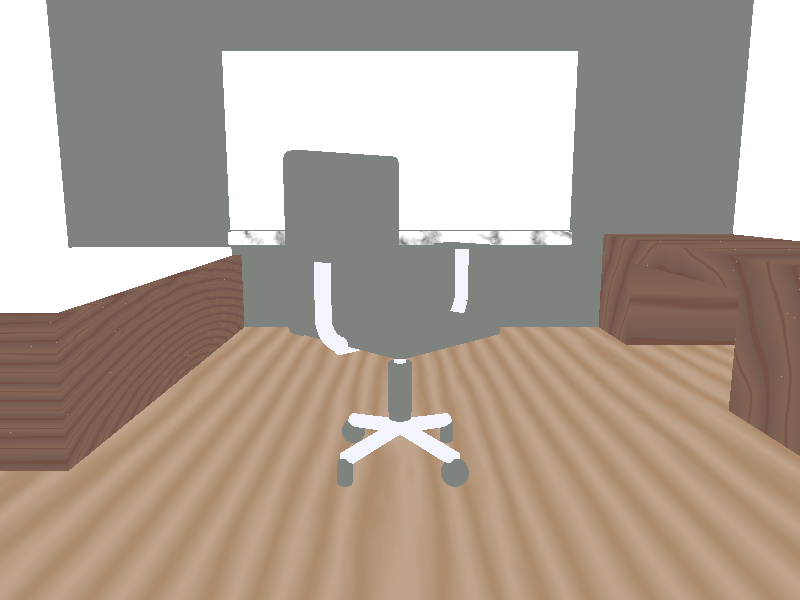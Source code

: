 #include "colors.inc"
#include "woods.inc"
#include "textures.inc"
#include "skies.inc"
#include "stones.inc"
#include "shapes.inc"
#include "metals.inc"

#declare MyGray = rgb<53/255, 58/255, 55/255>;

camera {
//    location <0, 7, 5>
//    look_at <0, 0, 5>
    //location <2.5, 2.5, 3> // camera wall near the window
    //look_at <-2.5, 0, 5> // camera wall near the window
    //location <15, 2, 0> // room from the side
    //look_at <0, 1, 0> // room from the side
    location <0, 2, -4>
    look_at <0, 1, 2>
}

sky_sphere { S_Cloud2 }

plane {
    <0, 1, 0>, 0
    pigment { Green }
}

#declare ground_ceiling = box {
    <-1, 0, -1>, <1, 2, 1>
    scale <0, 0.01, 0>
}

#declare wall = box {
    <-1, 0, -1>, <1, 2, 1>
    scale <0.02, 0.5, 0>
}
// Glass of the window
#declare glass = intersection {
    object {
        box {
            <-1, 0, -1>, <1, 2, 1>
            translate 1.25 * y
            scale <0.25, 0.25, 0.5>
        }
    }
    object {
        wall
    }
    texture { Glass }
}
// Sill of the window
#declare sill = object {
    Round_Box(<-1, 0, -1>, <1, 2, 1>, 0.125, 0)
    scale <0.5, 0.02, 0.05>
    texture { T_Grnt20 scale .4}
    rotate 90*y
    translate <0, 0.27, 0>
}
// merging glass and sill into window
#declare window = merge {
    object {
        glass
    }
    object {
        sill
    }
}

// Wall with a hole
#declare wall_with_a_hole = difference {
    object {
        wall
    }
    object {
        glass
        scale <2, 0, 0>
    }
}

#declare window_wall = merge {
    object {
        wall_with_a_hole 
        pigment { MyGray }
    }
    object {
        window
    }
}

#declare bed = merge {
    // Base of the bed
    object {
        box {
            <-1, 0, -1>, <1, 2, 1>
        }
        texture { T_Wood2 }
        scale <0.5, 0.15, 0.25>
    }
    // Mattress
    object {
        box {<-1, 0, -1>, <1, 2, 1>}
        scale <0.45, 0.04, 0.23>
        pigment { White }
        translate <0, 0.25, 0>
        texture {
            pigment { color White }
            normal { bumps 1 scale 0.2 }
            finish { phong 1 }
        }
    }
    scale y * 0.8
    rotate 90*y
}

#declare base_of_desk = difference {
    object {
        box {
            <-1, 0, -1>, <1, 2, 1>
            scale <0.5, 0.15, 0.20>
        }
    }
    object {
        box {
            <-1, 0, -1>, <1, 2, 1>
            scale <0.25, 0.12, 0>
        } 
    }
    texture { T_Wood2 }
}

#declare chair_wheel = difference {
    sphere {
        <0,1,0>, 1   
    }
    box {
        <-1,0,-1>,<1,2,1>
        translate 1.5 * x
    }
    box {
        <-1,0,-1>,<1,2,1>
        translate -1.5 * x
    }
    pigment { MyGray }
    translate 0.8 * y
    scale 0.03
}

#declare chair_leg = union {
    cylinder {
        <0,0,0>, <0,1,0>, 0.05
        scale <0.2, 0.1, 0.2>
        texture { Silver_Texture }
        rotate 80*x
        translate 0.05*y
    }
    object {
        chair_wheel
        scale 0.6
        rotate -45*y
    }
}

#declare chair_all_legs = union {
    object {
        chair_leg
        rotate <0, 90, 0>
        translate x * -0.1
    }
    object {
        chair_leg
        rotate <0, 270, 0>
        translate x * 0.1
    }
    object {
        chair_leg
        rotate <0, 180, 0>
        translate z * 0.1
    }
    object {
        chair_leg
        translate z * -0.1
    }
}

#declare chair_mid = merge {
    cylinder {
        <0,0,0>, <0,1,0>, 0.1
        pigment { MyGray }
    }
    cylinder {
        <0,1,0>, <0,1.5,0>, 0.05
        texture { Silver_Texture }
    }
    cylinder {
        <0,-0.2,0>, <0,0,0>, 0.075
        texture { Silver_Texture }
    }
    scale <0.2, 0.1, 0.2>
}


#declare handle = merge {
    difference {
        torus {
            1, 0.25
            translate 1*y
        }
        box {
            <-1.25,0,-1.25>, <1.25,2,1.25>
            translate 1*x
        }
        box {
            <-1.25,0,-1.25>, <1.25,2,1.25>
            translate 1*z
        }
    }
    cylinder {
        <0,0,0>,<0,2,0>, 0.25
        rotate 90*z
        translate <1.55, 1, -1>
    }
    cylinder {
        <0,0,0>,<0,2,0>, 0.25
        rotate 90*x
        translate <-1,1,-0.2>
    }
    object {
        Round_Box(<1,0,1>,<-1,1,-1>, .125, 1)
        pigment { MyGray }
        scale <0.5,0.15,0>
        translate <-1, 1.75, -1>
        rotate 90*x
    }
    texture { Silver_Texture }
    rotate <-90,90,0>
    translate <0, 1.5, 0>
    scale 0.05
}

#declare seat = union {
    object {
        Round_Box(<-1,0,-1>,<1,2,1>, 0.125, 0)
        scale <0.1,0.01,0.1>
        translate 0.02*y
        pigment { MyGray }
    }
    object {
        Round_Box(<-1,0,-1>,<1,2,1>, 0.125, 0)
        scale <0.1,0.01,0.125>
        rotate <90, 90, 0>
        translate <-0.12, 0.14, 0>
        pigment { MyGray }
    }
    object {
        handle
        scale 0.8
        translate <0.04,0,0.09>
    }
    object {
        handle
        scale 0.8
        rotate 180*y
        translate <-0.04,0,-0.09>
    }
}

#declare chair = union {
    object {
        chair_all_legs
        translate 0.02*y
    }
    object {
        chair_mid
        scale 0.8
        translate 0.1*y
    }
    object {
        seat
        translate 0.2*y
    }
}


#declare room = merge {
    object { 
        ground_ceiling
        texture {
            DMFLightOak scale 0.3
            //finish { phong 1 }
        }
    }
    object { 
        ground_ceiling
        pigment { White }
        translate <0, 1, 0>
    }
    object {
        window_wall
        rotate 90*y
        translate <0, 0, 1>
    }
    object {
        wall
        pigment { White }
        translate <1, 0, 0>
    }
    object {
        wall
        pigment { White }
        translate <-1, 0, 0>
    }
    object {
        bed
        translate <-0.72, 0, 0.5>
    }
    object {
        base_of_desk
        rotate 90*y
        translate <0.8, 0, 0.5>
    }
    object {
        chair
        rotate 45*y
    }
}

object {
    room
    scale <5, 5, 5>
}

#declare Lightbulb = union {
    merge {
        sphere { <0, 0, 0>, 1 }
        cylinder {
            <0, 0, 1>, <0, 0, 0>, 1
            scale <0.35, 0.35, 1.0>
            translate 0.5*z
        }
        texture {
            pigment { color rgb<1, 1, 1> }
            finish { ambient .9 diffuse .6 }
        }
    }
    cylinder {
        <0, 0, 1>, <0, 0, 0>, 1
        scale <0.4, 0.4, 0.5>
        texture { Brass_Texture }
        translate 1.5*z
    }
    rotate -90 * x
    scale .2
}

light_source {
    <0, 4, 0>
    color White
    //area_light <1, 0, 0>, <0, 1, 0>, 2, 2
    //jitter
    //looks_like { Lightbulb }
}